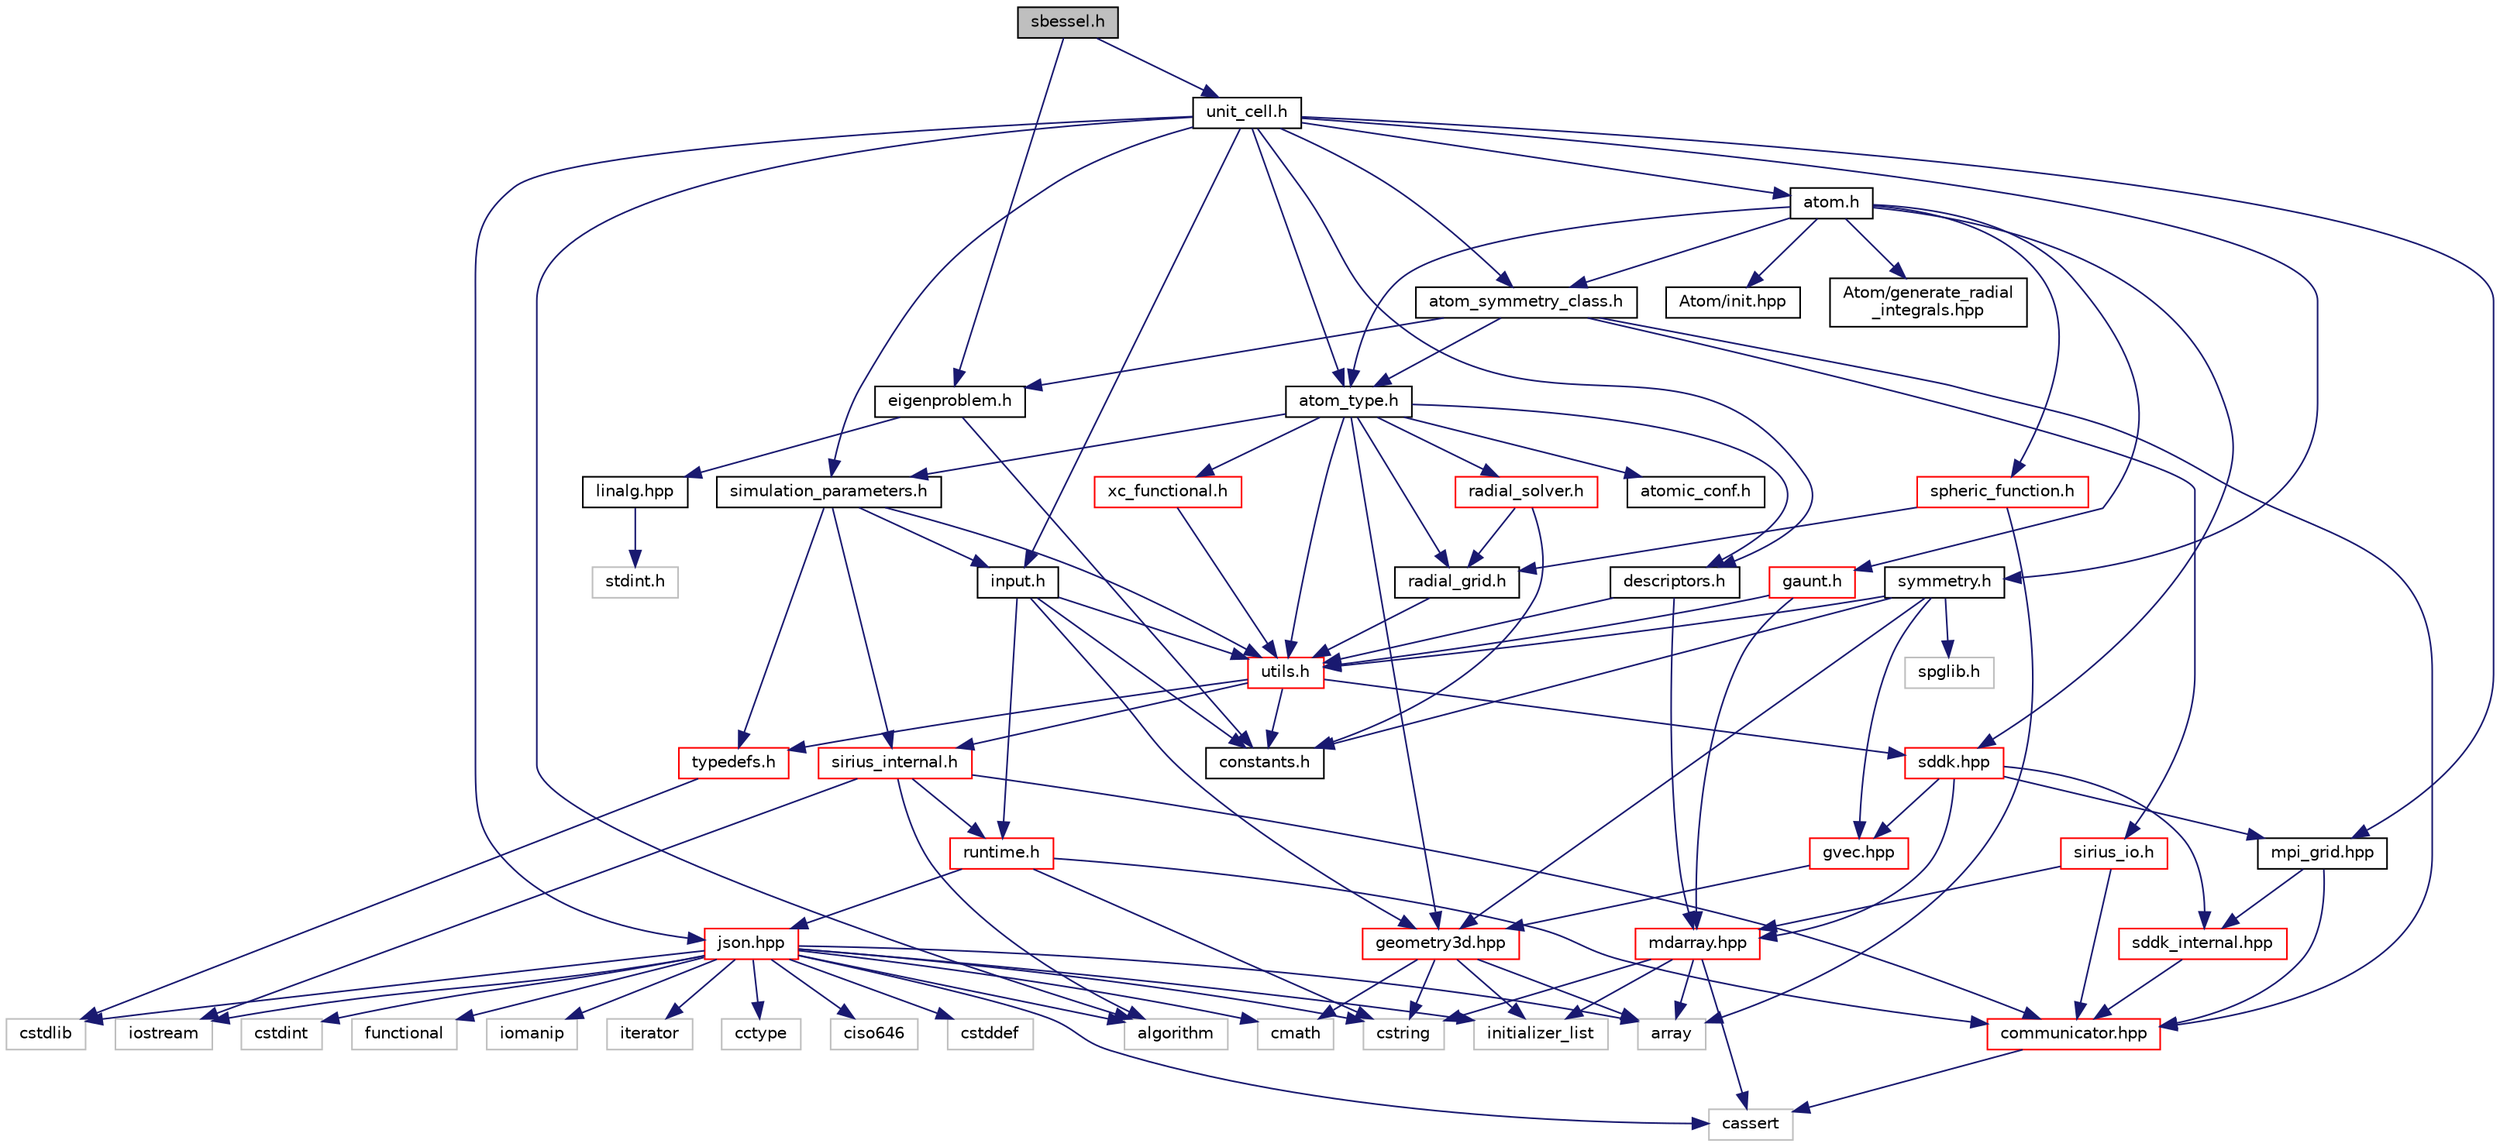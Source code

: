 digraph "sbessel.h"
{
 // INTERACTIVE_SVG=YES
  edge [fontname="Helvetica",fontsize="10",labelfontname="Helvetica",labelfontsize="10"];
  node [fontname="Helvetica",fontsize="10",shape=record];
  Node1 [label="sbessel.h",height=0.2,width=0.4,color="black", fillcolor="grey75", style="filled", fontcolor="black"];
  Node1 -> Node2 [color="midnightblue",fontsize="10",style="solid",fontname="Helvetica"];
  Node2 [label="eigenproblem.h",height=0.2,width=0.4,color="black", fillcolor="white", style="filled",URL="$eigenproblem_8h.html",tooltip="Contains definition and implementaiton of various eigenvalue solver interfaces. "];
  Node2 -> Node3 [color="midnightblue",fontsize="10",style="solid",fontname="Helvetica"];
  Node3 [label="constants.h",height=0.2,width=0.4,color="black", fillcolor="white", style="filled",URL="$constants_8h.html",tooltip="Various constants. "];
  Node2 -> Node4 [color="midnightblue",fontsize="10",style="solid",fontname="Helvetica"];
  Node4 [label="linalg.hpp",height=0.2,width=0.4,color="black", fillcolor="white", style="filled",URL="$linalg_8hpp.html",tooltip="Linear algebra interface. "];
  Node4 -> Node5 [color="midnightblue",fontsize="10",style="solid",fontname="Helvetica"];
  Node5 [label="stdint.h",height=0.2,width=0.4,color="grey75", fillcolor="white", style="filled"];
  Node1 -> Node6 [color="midnightblue",fontsize="10",style="solid",fontname="Helvetica"];
  Node6 [label="unit_cell.h",height=0.2,width=0.4,color="black", fillcolor="white", style="filled",URL="$unit__cell_8h.html",tooltip="Contains definition and partial implementation of sirius::Unit_cell class. "];
  Node6 -> Node7 [color="midnightblue",fontsize="10",style="solid",fontname="Helvetica"];
  Node7 [label="algorithm",height=0.2,width=0.4,color="grey75", fillcolor="white", style="filled"];
  Node6 -> Node8 [color="midnightblue",fontsize="10",style="solid",fontname="Helvetica"];
  Node8 [label="descriptors.h",height=0.2,width=0.4,color="black", fillcolor="white", style="filled",URL="$descriptors_8h.html",tooltip="Descriptors for various data structures. "];
  Node8 -> Node9 [color="midnightblue",fontsize="10",style="solid",fontname="Helvetica"];
  Node9 [label="mdarray.hpp",height=0.2,width=0.4,color="red", fillcolor="white", style="filled",URL="$mdarray_8hpp.html",tooltip="Contains implementation of multidimensional array class. "];
  Node9 -> Node10 [color="midnightblue",fontsize="10",style="solid",fontname="Helvetica"];
  Node10 [label="cassert",height=0.2,width=0.4,color="grey75", fillcolor="white", style="filled"];
  Node9 -> Node11 [color="midnightblue",fontsize="10",style="solid",fontname="Helvetica"];
  Node11 [label="array",height=0.2,width=0.4,color="grey75", fillcolor="white", style="filled"];
  Node9 -> Node12 [color="midnightblue",fontsize="10",style="solid",fontname="Helvetica"];
  Node12 [label="cstring",height=0.2,width=0.4,color="grey75", fillcolor="white", style="filled"];
  Node9 -> Node13 [color="midnightblue",fontsize="10",style="solid",fontname="Helvetica"];
  Node13 [label="initializer_list",height=0.2,width=0.4,color="grey75", fillcolor="white", style="filled"];
  Node8 -> Node14 [color="midnightblue",fontsize="10",style="solid",fontname="Helvetica"];
  Node14 [label="utils.h",height=0.2,width=0.4,color="red", fillcolor="white", style="filled",URL="$utils_8h.html",tooltip="Contains definition and partial implementation of sirius::Utils class. "];
  Node14 -> Node15 [color="midnightblue",fontsize="10",style="solid",fontname="Helvetica"];
  Node15 [label="sirius_internal.h",height=0.2,width=0.4,color="red", fillcolor="white", style="filled",URL="$sirius__internal_8h.html",tooltip="Contains basic definitions and declarations. "];
  Node15 -> Node16 [color="midnightblue",fontsize="10",style="solid",fontname="Helvetica"];
  Node16 [label="iostream",height=0.2,width=0.4,color="grey75", fillcolor="white", style="filled"];
  Node15 -> Node7 [color="midnightblue",fontsize="10",style="solid",fontname="Helvetica"];
  Node15 -> Node17 [color="midnightblue",fontsize="10",style="solid",fontname="Helvetica"];
  Node17 [label="communicator.hpp",height=0.2,width=0.4,color="red", fillcolor="white", style="filled",URL="$communicator_8hpp.html",tooltip="Contains declaration and implementation of Communicator class. "];
  Node17 -> Node10 [color="midnightblue",fontsize="10",style="solid",fontname="Helvetica"];
  Node15 -> Node18 [color="midnightblue",fontsize="10",style="solid",fontname="Helvetica"];
  Node18 [label="runtime.h",height=0.2,width=0.4,color="red", fillcolor="white", style="filled",URL="$runtime_8h_source.html"];
  Node18 -> Node12 [color="midnightblue",fontsize="10",style="solid",fontname="Helvetica"];
  Node18 -> Node17 [color="midnightblue",fontsize="10",style="solid",fontname="Helvetica"];
  Node18 -> Node19 [color="midnightblue",fontsize="10",style="solid",fontname="Helvetica"];
  Node19 [label="json.hpp",height=0.2,width=0.4,color="red", fillcolor="white", style="filled",URL="$json_8hpp_source.html"];
  Node19 -> Node7 [color="midnightblue",fontsize="10",style="solid",fontname="Helvetica"];
  Node19 -> Node11 [color="midnightblue",fontsize="10",style="solid",fontname="Helvetica"];
  Node19 -> Node10 [color="midnightblue",fontsize="10",style="solid",fontname="Helvetica"];
  Node19 -> Node20 [color="midnightblue",fontsize="10",style="solid",fontname="Helvetica"];
  Node20 [label="cctype",height=0.2,width=0.4,color="grey75", fillcolor="white", style="filled"];
  Node19 -> Node21 [color="midnightblue",fontsize="10",style="solid",fontname="Helvetica"];
  Node21 [label="ciso646",height=0.2,width=0.4,color="grey75", fillcolor="white", style="filled"];
  Node19 -> Node22 [color="midnightblue",fontsize="10",style="solid",fontname="Helvetica"];
  Node22 [label="cmath",height=0.2,width=0.4,color="grey75", fillcolor="white", style="filled"];
  Node19 -> Node23 [color="midnightblue",fontsize="10",style="solid",fontname="Helvetica"];
  Node23 [label="cstddef",height=0.2,width=0.4,color="grey75", fillcolor="white", style="filled"];
  Node19 -> Node24 [color="midnightblue",fontsize="10",style="solid",fontname="Helvetica"];
  Node24 [label="cstdint",height=0.2,width=0.4,color="grey75", fillcolor="white", style="filled"];
  Node19 -> Node25 [color="midnightblue",fontsize="10",style="solid",fontname="Helvetica"];
  Node25 [label="cstdlib",height=0.2,width=0.4,color="grey75", fillcolor="white", style="filled"];
  Node19 -> Node12 [color="midnightblue",fontsize="10",style="solid",fontname="Helvetica"];
  Node19 -> Node26 [color="midnightblue",fontsize="10",style="solid",fontname="Helvetica"];
  Node26 [label="functional",height=0.2,width=0.4,color="grey75", fillcolor="white", style="filled"];
  Node19 -> Node13 [color="midnightblue",fontsize="10",style="solid",fontname="Helvetica"];
  Node19 -> Node27 [color="midnightblue",fontsize="10",style="solid",fontname="Helvetica"];
  Node27 [label="iomanip",height=0.2,width=0.4,color="grey75", fillcolor="white", style="filled"];
  Node19 -> Node16 [color="midnightblue",fontsize="10",style="solid",fontname="Helvetica"];
  Node19 -> Node28 [color="midnightblue",fontsize="10",style="solid",fontname="Helvetica"];
  Node28 [label="iterator",height=0.2,width=0.4,color="grey75", fillcolor="white", style="filled"];
  Node14 -> Node29 [color="midnightblue",fontsize="10",style="solid",fontname="Helvetica"];
  Node29 [label="typedefs.h",height=0.2,width=0.4,color="red", fillcolor="white", style="filled",URL="$typedefs_8h.html",tooltip="Contains typedefs, enums and type_wrapper class. "];
  Node29 -> Node25 [color="midnightblue",fontsize="10",style="solid",fontname="Helvetica"];
  Node14 -> Node3 [color="midnightblue",fontsize="10",style="solid",fontname="Helvetica"];
  Node14 -> Node30 [color="midnightblue",fontsize="10",style="solid",fontname="Helvetica"];
  Node30 [label="sddk.hpp",height=0.2,width=0.4,color="red", fillcolor="white", style="filled",URL="$sddk_8hpp_source.html"];
  Node30 -> Node31 [color="midnightblue",fontsize="10",style="solid",fontname="Helvetica"];
  Node31 [label="sddk_internal.hpp",height=0.2,width=0.4,color="red", fillcolor="white", style="filled",URL="$sddk__internal_8hpp_source.html"];
  Node31 -> Node17 [color="midnightblue",fontsize="10",style="solid",fontname="Helvetica"];
  Node30 -> Node32 [color="midnightblue",fontsize="10",style="solid",fontname="Helvetica"];
  Node32 [label="mpi_grid.hpp",height=0.2,width=0.4,color="black", fillcolor="white", style="filled",URL="$mpi__grid_8hpp.html",tooltip="Contains declaration and implementation of MPI_grid class. "];
  Node32 -> Node31 [color="midnightblue",fontsize="10",style="solid",fontname="Helvetica"];
  Node32 -> Node17 [color="midnightblue",fontsize="10",style="solid",fontname="Helvetica"];
  Node30 -> Node9 [color="midnightblue",fontsize="10",style="solid",fontname="Helvetica"];
  Node30 -> Node33 [color="midnightblue",fontsize="10",style="solid",fontname="Helvetica"];
  Node33 [label="gvec.hpp",height=0.2,width=0.4,color="red", fillcolor="white", style="filled",URL="$gvec_8hpp.html",tooltip="Declaration and implementation of Gvec class. "];
  Node33 -> Node34 [color="midnightblue",fontsize="10",style="solid",fontname="Helvetica"];
  Node34 [label="geometry3d.hpp",height=0.2,width=0.4,color="red", fillcolor="white", style="filled",URL="$geometry3d_8hpp.html",tooltip="Simple classes and functions to work with the 3D vectors and matrices of the crystal lattice..."];
  Node34 -> Node22 [color="midnightblue",fontsize="10",style="solid",fontname="Helvetica"];
  Node34 -> Node11 [color="midnightblue",fontsize="10",style="solid",fontname="Helvetica"];
  Node34 -> Node12 [color="midnightblue",fontsize="10",style="solid",fontname="Helvetica"];
  Node34 -> Node13 [color="midnightblue",fontsize="10",style="solid",fontname="Helvetica"];
  Node6 -> Node35 [color="midnightblue",fontsize="10",style="solid",fontname="Helvetica"];
  Node35 [label="atom_type.h",height=0.2,width=0.4,color="black", fillcolor="white", style="filled",URL="$atom__type_8h.html",tooltip="Contains definition of sirius::radial_functions_index and sirius::basis_functions_index classes and d..."];
  Node35 -> Node36 [color="midnightblue",fontsize="10",style="solid",fontname="Helvetica"];
  Node36 [label="atomic_conf.h",height=0.2,width=0.4,color="black", fillcolor="white", style="filled",URL="$atomic__conf_8h.html",tooltip="Contains list of neutral atomic configurations. "];
  Node35 -> Node8 [color="midnightblue",fontsize="10",style="solid",fontname="Helvetica"];
  Node35 -> Node34 [color="midnightblue",fontsize="10",style="solid",fontname="Helvetica"];
  Node35 -> Node14 [color="midnightblue",fontsize="10",style="solid",fontname="Helvetica"];
  Node35 -> Node37 [color="midnightblue",fontsize="10",style="solid",fontname="Helvetica"];
  Node37 [label="radial_grid.h",height=0.2,width=0.4,color="black", fillcolor="white", style="filled",URL="$radial__grid_8h.html",tooltip="Contains declaraion and partial implementation of sirius::Radial_grid class. "];
  Node37 -> Node14 [color="midnightblue",fontsize="10",style="solid",fontname="Helvetica"];
  Node35 -> Node38 [color="midnightblue",fontsize="10",style="solid",fontname="Helvetica"];
  Node38 [label="radial_solver.h",height=0.2,width=0.4,color="red", fillcolor="white", style="filled",URL="$radial__solver_8h.html",tooltip="Contains declaration and partial implementation of sirius::Radial_solver class. "];
  Node38 -> Node37 [color="midnightblue",fontsize="10",style="solid",fontname="Helvetica"];
  Node38 -> Node3 [color="midnightblue",fontsize="10",style="solid",fontname="Helvetica"];
  Node35 -> Node39 [color="midnightblue",fontsize="10",style="solid",fontname="Helvetica"];
  Node39 [label="xc_functional.h",height=0.2,width=0.4,color="red", fillcolor="white", style="filled",URL="$xc__functional_8h.html",tooltip="Contains implementation of sirius::XC_functional class. "];
  Node39 -> Node14 [color="midnightblue",fontsize="10",style="solid",fontname="Helvetica"];
  Node35 -> Node40 [color="midnightblue",fontsize="10",style="solid",fontname="Helvetica"];
  Node40 [label="simulation_parameters.h",height=0.2,width=0.4,color="black", fillcolor="white", style="filled",URL="$simulation__parameters_8h.html",tooltip="Contains definition and implementation of sirius::Simulation_parameters class. "];
  Node40 -> Node29 [color="midnightblue",fontsize="10",style="solid",fontname="Helvetica"];
  Node40 -> Node14 [color="midnightblue",fontsize="10",style="solid",fontname="Helvetica"];
  Node40 -> Node15 [color="midnightblue",fontsize="10",style="solid",fontname="Helvetica"];
  Node40 -> Node41 [color="midnightblue",fontsize="10",style="solid",fontname="Helvetica"];
  Node41 [label="input.h",height=0.2,width=0.4,color="black", fillcolor="white", style="filled",URL="$input_8h.html",tooltip="Contains declarations and implementations of input parameters structures. "];
  Node41 -> Node34 [color="midnightblue",fontsize="10",style="solid",fontname="Helvetica"];
  Node41 -> Node18 [color="midnightblue",fontsize="10",style="solid",fontname="Helvetica"];
  Node41 -> Node3 [color="midnightblue",fontsize="10",style="solid",fontname="Helvetica"];
  Node41 -> Node14 [color="midnightblue",fontsize="10",style="solid",fontname="Helvetica"];
  Node6 -> Node42 [color="midnightblue",fontsize="10",style="solid",fontname="Helvetica"];
  Node42 [label="atom_symmetry_class.h",height=0.2,width=0.4,color="black", fillcolor="white", style="filled",URL="$atom__symmetry__class_8h.html",tooltip="Contains declaration and partial implementation of sirius::Atom_symmetry_class class. "];
  Node42 -> Node43 [color="midnightblue",fontsize="10",style="solid",fontname="Helvetica"];
  Node43 [label="sirius_io.h",height=0.2,width=0.4,color="red", fillcolor="white", style="filled",URL="$sirius__io_8h.html",tooltip="Contains declaration and implementation of sirius::pstdout and sirius::sirius_io classes. "];
  Node43 -> Node9 [color="midnightblue",fontsize="10",style="solid",fontname="Helvetica"];
  Node43 -> Node17 [color="midnightblue",fontsize="10",style="solid",fontname="Helvetica"];
  Node42 -> Node35 [color="midnightblue",fontsize="10",style="solid",fontname="Helvetica"];
  Node42 -> Node17 [color="midnightblue",fontsize="10",style="solid",fontname="Helvetica"];
  Node42 -> Node2 [color="midnightblue",fontsize="10",style="solid",fontname="Helvetica"];
  Node6 -> Node44 [color="midnightblue",fontsize="10",style="solid",fontname="Helvetica"];
  Node44 [label="atom.h",height=0.2,width=0.4,color="black", fillcolor="white", style="filled",URL="$atom_8h.html",tooltip="Contains declaration and partial implementation of sirius::Atom class. "];
  Node44 -> Node45 [color="midnightblue",fontsize="10",style="solid",fontname="Helvetica"];
  Node45 [label="gaunt.h",height=0.2,width=0.4,color="red", fillcolor="white", style="filled",URL="$gaunt_8h.html",tooltip="Contains definition and implementation of sirius::Gaunt class. "];
  Node45 -> Node9 [color="midnightblue",fontsize="10",style="solid",fontname="Helvetica"];
  Node45 -> Node14 [color="midnightblue",fontsize="10",style="solid",fontname="Helvetica"];
  Node44 -> Node35 [color="midnightblue",fontsize="10",style="solid",fontname="Helvetica"];
  Node44 -> Node42 [color="midnightblue",fontsize="10",style="solid",fontname="Helvetica"];
  Node44 -> Node30 [color="midnightblue",fontsize="10",style="solid",fontname="Helvetica"];
  Node44 -> Node46 [color="midnightblue",fontsize="10",style="solid",fontname="Helvetica"];
  Node46 [label="spheric_function.h",height=0.2,width=0.4,color="red", fillcolor="white", style="filled",URL="$spheric__function_8h.html",tooltip="Contains declaration and implementation of sirius::Spheric_function and sirius::Spheric_function_grad..."];
  Node46 -> Node11 [color="midnightblue",fontsize="10",style="solid",fontname="Helvetica"];
  Node46 -> Node37 [color="midnightblue",fontsize="10",style="solid",fontname="Helvetica"];
  Node44 -> Node47 [color="midnightblue",fontsize="10",style="solid",fontname="Helvetica"];
  Node47 [label="Atom/init.hpp",height=0.2,width=0.4,color="black", fillcolor="white", style="filled",URL="$_atom_2init_8hpp_source.html"];
  Node44 -> Node48 [color="midnightblue",fontsize="10",style="solid",fontname="Helvetica"];
  Node48 [label="Atom/generate_radial\l_integrals.hpp",height=0.2,width=0.4,color="black", fillcolor="white", style="filled",URL="$generate__radial__integrals_8hpp_source.html"];
  Node6 -> Node32 [color="midnightblue",fontsize="10",style="solid",fontname="Helvetica"];
  Node6 -> Node49 [color="midnightblue",fontsize="10",style="solid",fontname="Helvetica"];
  Node49 [label="symmetry.h",height=0.2,width=0.4,color="black", fillcolor="white", style="filled",URL="$symmetry_8h.html",tooltip="Contains definition and partial implementation of sirius::Symmetry class. "];
  Node49 -> Node50 [color="midnightblue",fontsize="10",style="solid",fontname="Helvetica"];
  Node50 [label="spglib.h",height=0.2,width=0.4,color="grey75", fillcolor="white", style="filled"];
  Node49 -> Node34 [color="midnightblue",fontsize="10",style="solid",fontname="Helvetica"];
  Node49 -> Node3 [color="midnightblue",fontsize="10",style="solid",fontname="Helvetica"];
  Node49 -> Node14 [color="midnightblue",fontsize="10",style="solid",fontname="Helvetica"];
  Node49 -> Node33 [color="midnightblue",fontsize="10",style="solid",fontname="Helvetica"];
  Node6 -> Node41 [color="midnightblue",fontsize="10",style="solid",fontname="Helvetica"];
  Node6 -> Node40 [color="midnightblue",fontsize="10",style="solid",fontname="Helvetica"];
  Node6 -> Node19 [color="midnightblue",fontsize="10",style="solid",fontname="Helvetica"];
}
